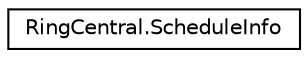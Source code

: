 digraph "Graphical Class Hierarchy"
{
 // LATEX_PDF_SIZE
  edge [fontname="Helvetica",fontsize="10",labelfontname="Helvetica",labelfontsize="10"];
  node [fontname="Helvetica",fontsize="10",shape=record];
  rankdir="LR";
  Node0 [label="RingCentral.ScheduleInfo",height=0.2,width=0.4,color="black", fillcolor="white", style="filled",URL="$classRingCentral_1_1ScheduleInfo.html",tooltip="Schedule when an answering rule should be applied"];
}
